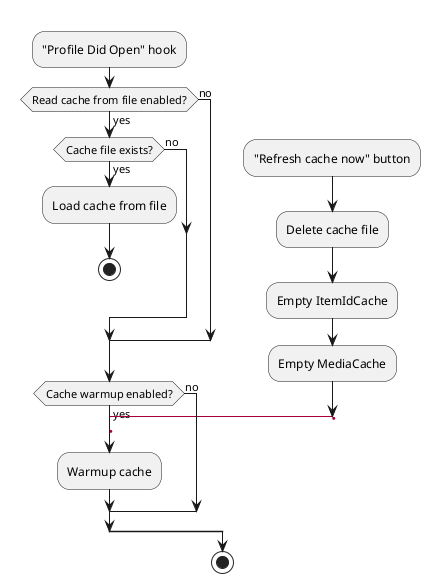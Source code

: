 @startuml
'https://plantuml.com/activity-diagram-beta

skinparam ConditionEndStyle hline

split
    -[hidden]->
    :"Profile Did Open" hook;
    if (Read cache from file enabled?) then (yes)
        if (Cache file exists?) then (yes)
            :Load cache from file;
            stop
        else (no)
        endif
    else (no)
    endif
    if (Cache warmup enabled?) then (yes)
        label w1
        :Warmup cache;
    else (no)
    endif
split again
    -[hidden]->
    :"Refresh cache now" button;
    :Delete cache file;
    :Empty ItemIdCache;
    :Empty MediaCache;
    goto w1
end split
stop

@enduml
